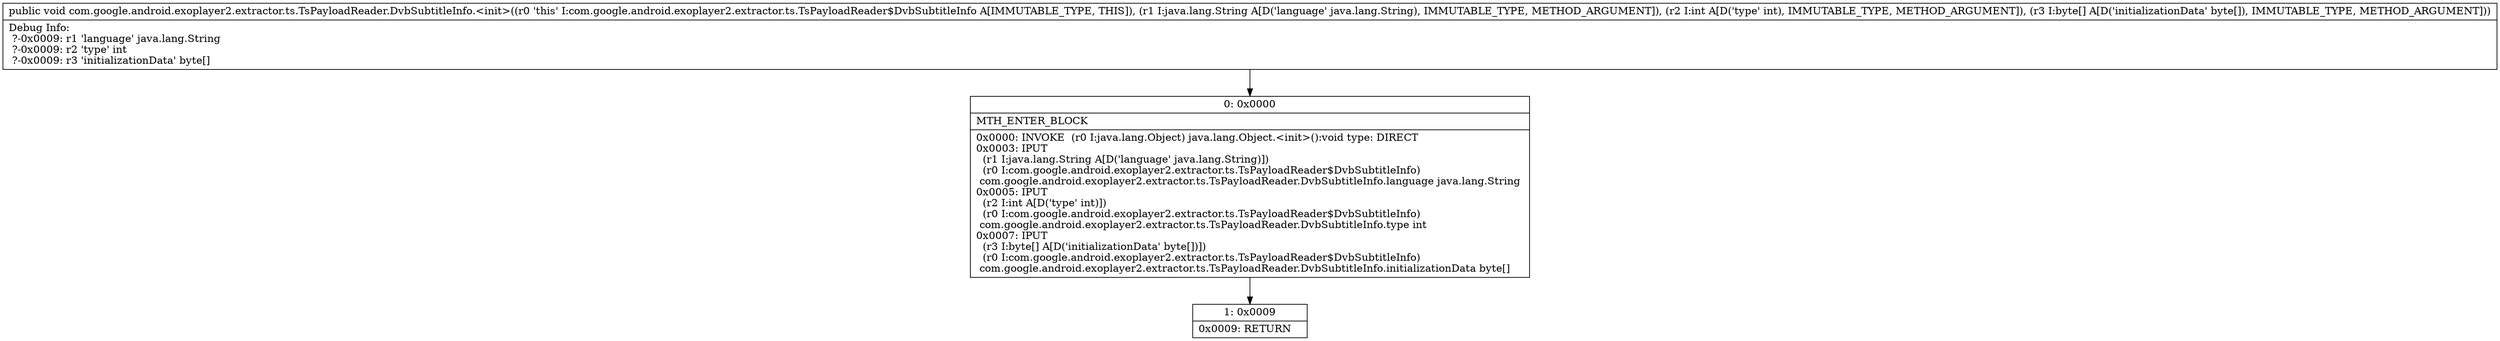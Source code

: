 digraph "CFG forcom.google.android.exoplayer2.extractor.ts.TsPayloadReader.DvbSubtitleInfo.\<init\>(Ljava\/lang\/String;I[B)V" {
Node_0 [shape=record,label="{0\:\ 0x0000|MTH_ENTER_BLOCK\l|0x0000: INVOKE  (r0 I:java.lang.Object) java.lang.Object.\<init\>():void type: DIRECT \l0x0003: IPUT  \l  (r1 I:java.lang.String A[D('language' java.lang.String)])\l  (r0 I:com.google.android.exoplayer2.extractor.ts.TsPayloadReader$DvbSubtitleInfo)\l com.google.android.exoplayer2.extractor.ts.TsPayloadReader.DvbSubtitleInfo.language java.lang.String \l0x0005: IPUT  \l  (r2 I:int A[D('type' int)])\l  (r0 I:com.google.android.exoplayer2.extractor.ts.TsPayloadReader$DvbSubtitleInfo)\l com.google.android.exoplayer2.extractor.ts.TsPayloadReader.DvbSubtitleInfo.type int \l0x0007: IPUT  \l  (r3 I:byte[] A[D('initializationData' byte[])])\l  (r0 I:com.google.android.exoplayer2.extractor.ts.TsPayloadReader$DvbSubtitleInfo)\l com.google.android.exoplayer2.extractor.ts.TsPayloadReader.DvbSubtitleInfo.initializationData byte[] \l}"];
Node_1 [shape=record,label="{1\:\ 0x0009|0x0009: RETURN   \l}"];
MethodNode[shape=record,label="{public void com.google.android.exoplayer2.extractor.ts.TsPayloadReader.DvbSubtitleInfo.\<init\>((r0 'this' I:com.google.android.exoplayer2.extractor.ts.TsPayloadReader$DvbSubtitleInfo A[IMMUTABLE_TYPE, THIS]), (r1 I:java.lang.String A[D('language' java.lang.String), IMMUTABLE_TYPE, METHOD_ARGUMENT]), (r2 I:int A[D('type' int), IMMUTABLE_TYPE, METHOD_ARGUMENT]), (r3 I:byte[] A[D('initializationData' byte[]), IMMUTABLE_TYPE, METHOD_ARGUMENT]))  | Debug Info:\l  ?\-0x0009: r1 'language' java.lang.String\l  ?\-0x0009: r2 'type' int\l  ?\-0x0009: r3 'initializationData' byte[]\l}"];
MethodNode -> Node_0;
Node_0 -> Node_1;
}

